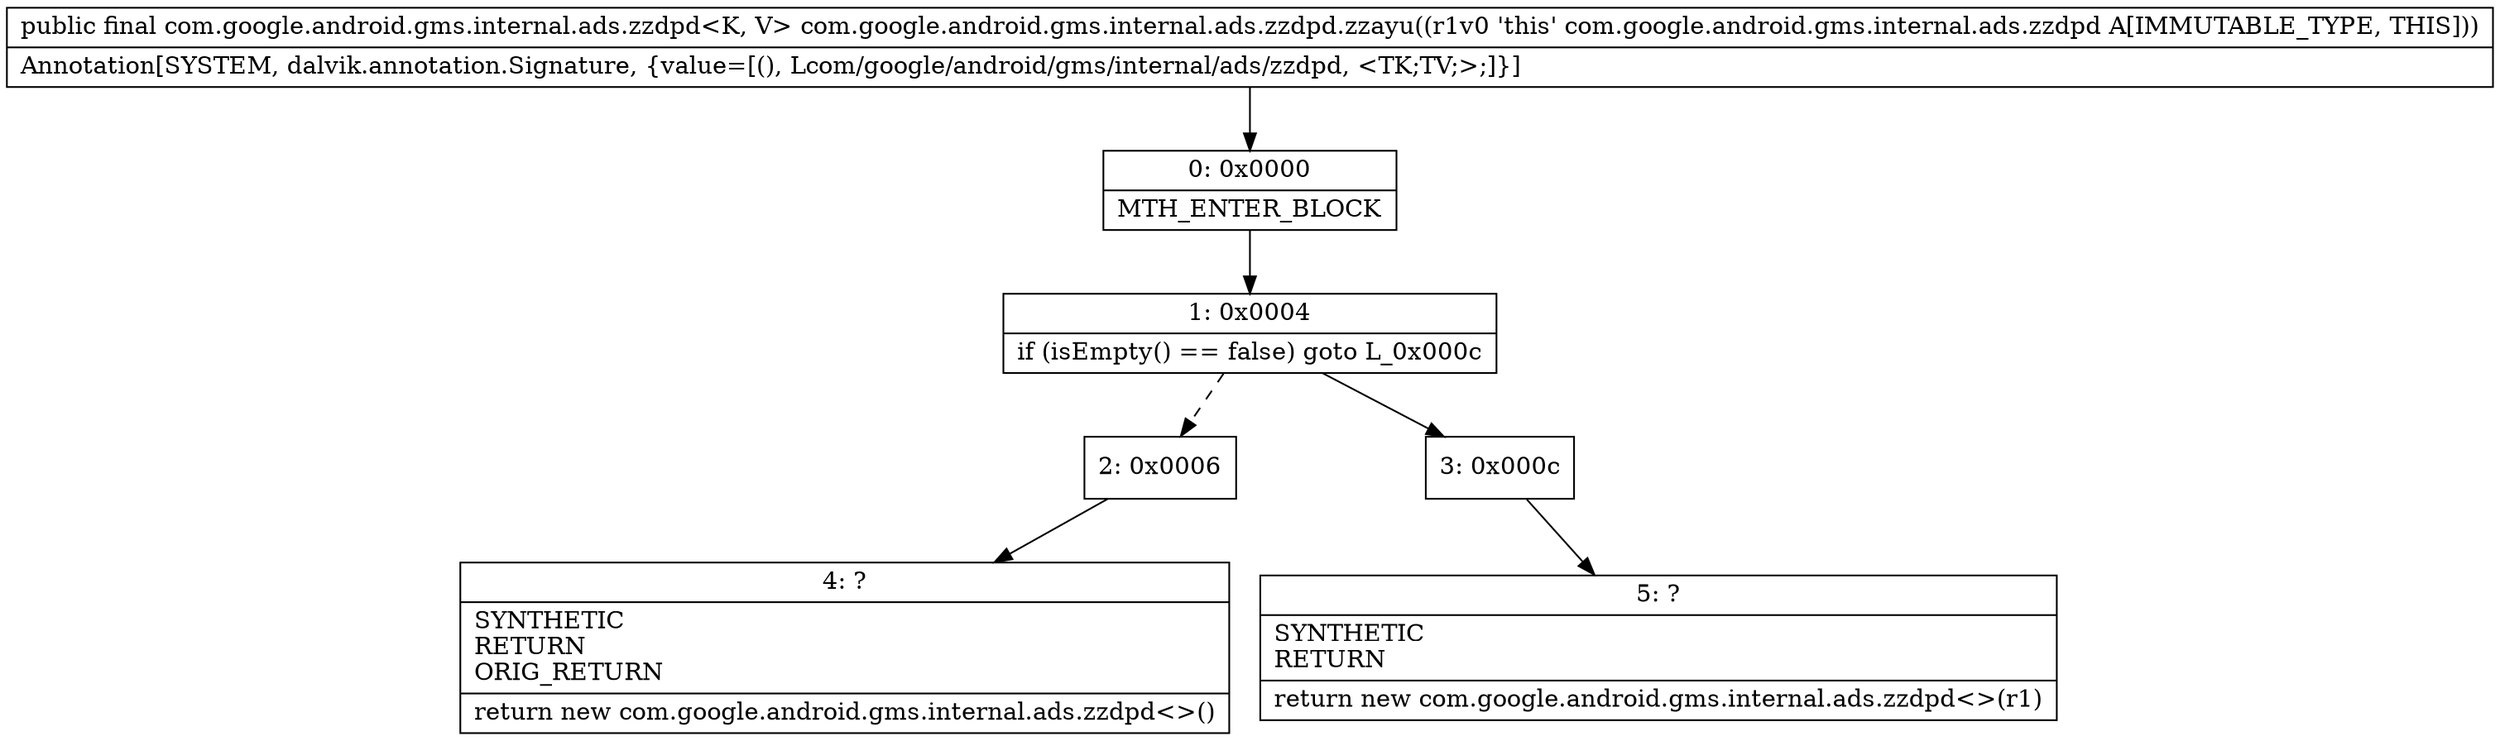 digraph "CFG forcom.google.android.gms.internal.ads.zzdpd.zzayu()Lcom\/google\/android\/gms\/internal\/ads\/zzdpd;" {
Node_0 [shape=record,label="{0\:\ 0x0000|MTH_ENTER_BLOCK\l}"];
Node_1 [shape=record,label="{1\:\ 0x0004|if (isEmpty() == false) goto L_0x000c\l}"];
Node_2 [shape=record,label="{2\:\ 0x0006}"];
Node_3 [shape=record,label="{3\:\ 0x000c}"];
Node_4 [shape=record,label="{4\:\ ?|SYNTHETIC\lRETURN\lORIG_RETURN\l|return new com.google.android.gms.internal.ads.zzdpd\<\>()\l}"];
Node_5 [shape=record,label="{5\:\ ?|SYNTHETIC\lRETURN\l|return new com.google.android.gms.internal.ads.zzdpd\<\>(r1)\l}"];
MethodNode[shape=record,label="{public final com.google.android.gms.internal.ads.zzdpd\<K, V\> com.google.android.gms.internal.ads.zzdpd.zzayu((r1v0 'this' com.google.android.gms.internal.ads.zzdpd A[IMMUTABLE_TYPE, THIS]))  | Annotation[SYSTEM, dalvik.annotation.Signature, \{value=[(), Lcom\/google\/android\/gms\/internal\/ads\/zzdpd, \<TK;TV;\>;]\}]\l}"];
MethodNode -> Node_0;
Node_0 -> Node_1;
Node_1 -> Node_2[style=dashed];
Node_1 -> Node_3;
Node_2 -> Node_4;
Node_3 -> Node_5;
}

